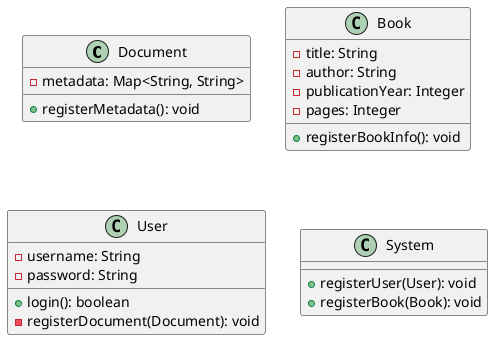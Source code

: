 @startuml

class Document {
    - metadata: Map<String, String>
    + registerMetadata(): void
}

class Book {
    - title: String
    - author: String
    - publicationYear: Integer
    - pages: Integer
    + registerBookInfo(): void
}

class User {
    - username: String
    - password: String
    + login(): boolean
    - registerDocument(Document): void
}

class System {
    + registerUser(User): void
    + registerBook(Book): void
}

@enduml